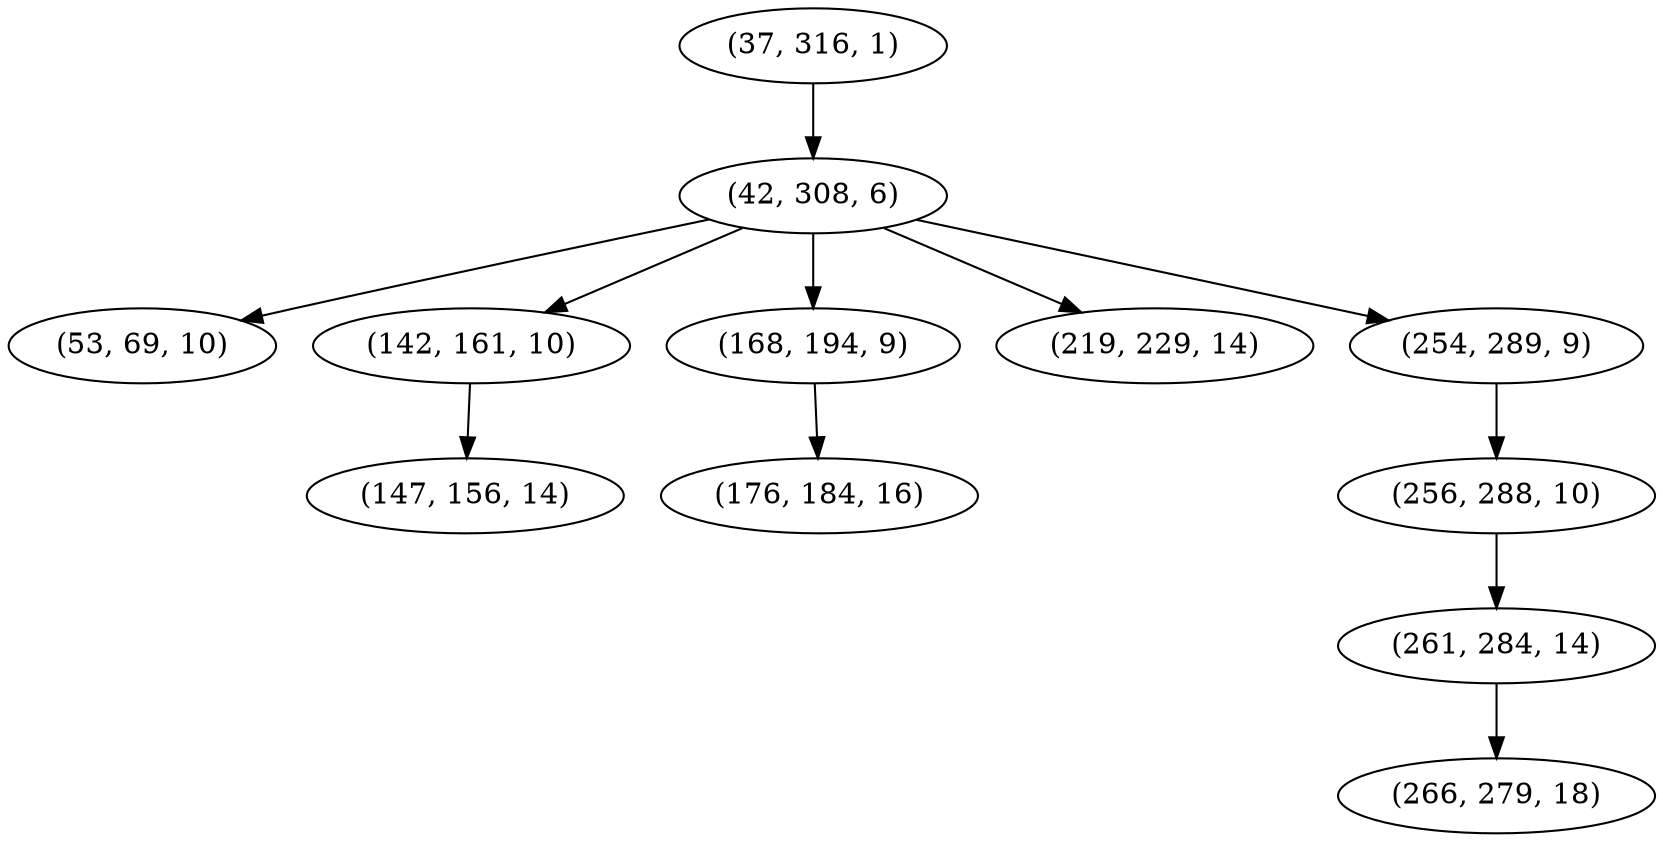 digraph tree {
    "(37, 316, 1)";
    "(42, 308, 6)";
    "(53, 69, 10)";
    "(142, 161, 10)";
    "(147, 156, 14)";
    "(168, 194, 9)";
    "(176, 184, 16)";
    "(219, 229, 14)";
    "(254, 289, 9)";
    "(256, 288, 10)";
    "(261, 284, 14)";
    "(266, 279, 18)";
    "(37, 316, 1)" -> "(42, 308, 6)";
    "(42, 308, 6)" -> "(53, 69, 10)";
    "(42, 308, 6)" -> "(142, 161, 10)";
    "(42, 308, 6)" -> "(168, 194, 9)";
    "(42, 308, 6)" -> "(219, 229, 14)";
    "(42, 308, 6)" -> "(254, 289, 9)";
    "(142, 161, 10)" -> "(147, 156, 14)";
    "(168, 194, 9)" -> "(176, 184, 16)";
    "(254, 289, 9)" -> "(256, 288, 10)";
    "(256, 288, 10)" -> "(261, 284, 14)";
    "(261, 284, 14)" -> "(266, 279, 18)";
}
